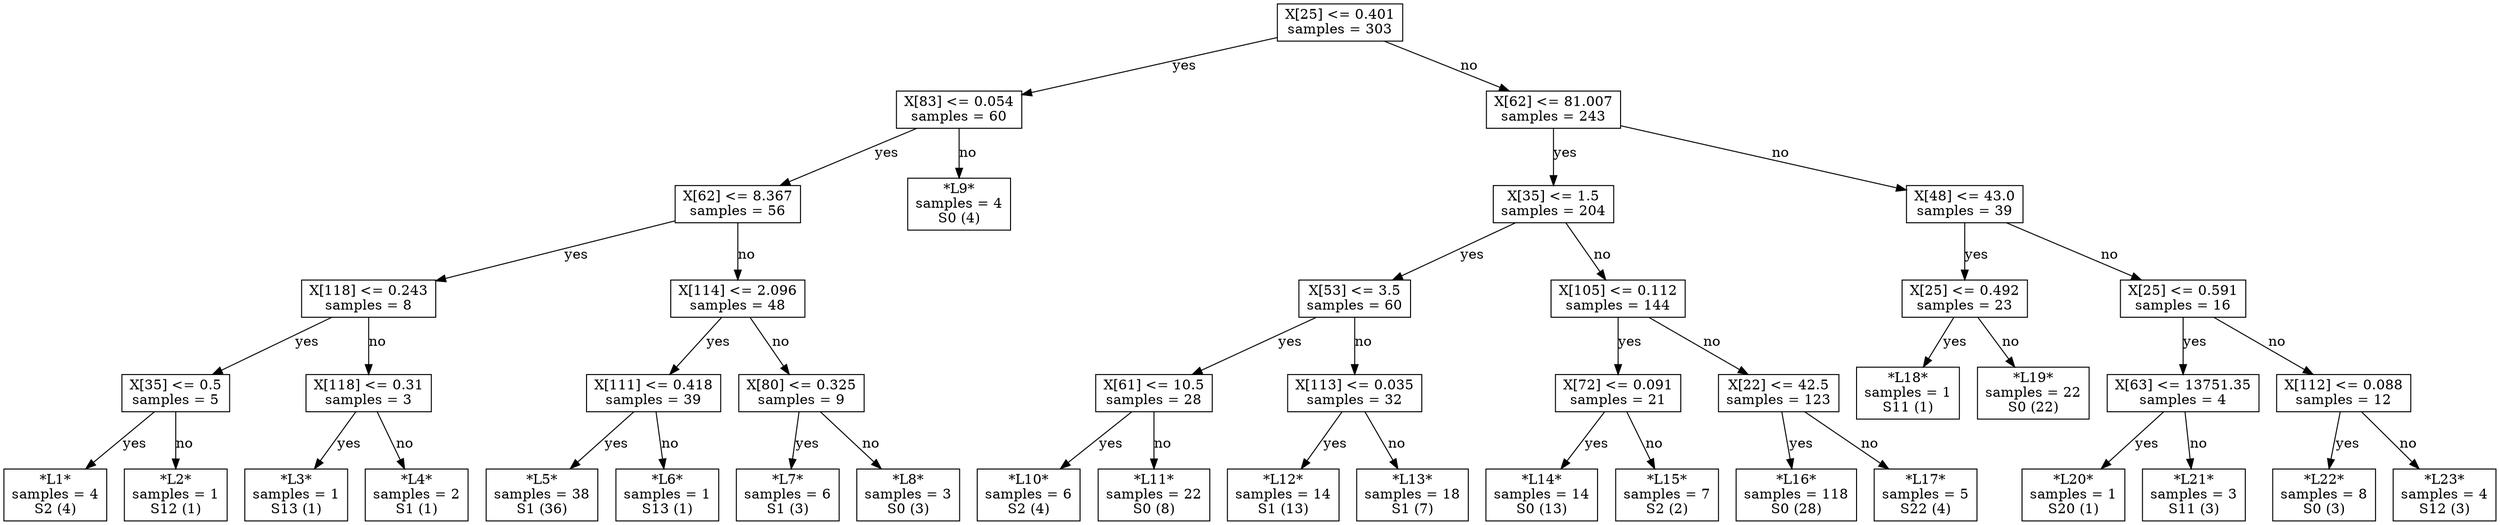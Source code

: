 digraph Tree {
node [shape=box] ;
0 [label="X[25] <= 0.401\nsamples = 303\n"] ;
1 [label="X[83] <= 0.054\nsamples = 60\n"] ;
0 -> 1 [label="yes"];
2 [label="X[62] <= 8.367\nsamples = 56\n"] ;
1 -> 2 [label="yes"];
3 [label="X[118] <= 0.243\nsamples = 8\n"] ;
2 -> 3 [label="yes"];
4 [label="X[35] <= 0.5\nsamples = 5\n"] ;
3 -> 4 [label="yes"];
5 [label="*L1*\nsamples = 4\nS2 (4)\n"] ;
4 -> 5 [label="yes"];
6 [label="*L2*\nsamples = 1\nS12 (1)\n"] ;
4 -> 6 [label="no"];
7 [label="X[118] <= 0.31\nsamples = 3\n"] ;
3 -> 7 [label="no"];
8 [label="*L3*\nsamples = 1\nS13 (1)\n"] ;
7 -> 8 [label="yes"];
9 [label="*L4*\nsamples = 2\nS1 (1)\n"] ;
7 -> 9 [label="no"];
10 [label="X[114] <= 2.096\nsamples = 48\n"] ;
2 -> 10 [label="no"];
11 [label="X[111] <= 0.418\nsamples = 39\n"] ;
10 -> 11 [label="yes"];
12 [label="*L5*\nsamples = 38\nS1 (36)\n"] ;
11 -> 12 [label="yes"];
13 [label="*L6*\nsamples = 1\nS13 (1)\n"] ;
11 -> 13 [label="no"];
14 [label="X[80] <= 0.325\nsamples = 9\n"] ;
10 -> 14 [label="no"];
15 [label="*L7*\nsamples = 6\nS1 (3)\n"] ;
14 -> 15 [label="yes"];
16 [label="*L8*\nsamples = 3\nS0 (3)\n"] ;
14 -> 16 [label="no"];
17 [label="*L9*\nsamples = 4\nS0 (4)\n"] ;
1 -> 17 [label="no"];
18 [label="X[62] <= 81.007\nsamples = 243\n"] ;
0 -> 18 [label="no"];
19 [label="X[35] <= 1.5\nsamples = 204\n"] ;
18 -> 19 [label="yes"];
20 [label="X[53] <= 3.5\nsamples = 60\n"] ;
19 -> 20 [label="yes"];
21 [label="X[61] <= 10.5\nsamples = 28\n"] ;
20 -> 21 [label="yes"];
22 [label="*L10*\nsamples = 6\nS2 (4)\n"] ;
21 -> 22 [label="yes"];
23 [label="*L11*\nsamples = 22\nS0 (8)\n"] ;
21 -> 23 [label="no"];
24 [label="X[113] <= 0.035\nsamples = 32\n"] ;
20 -> 24 [label="no"];
25 [label="*L12*\nsamples = 14\nS1 (13)\n"] ;
24 -> 25 [label="yes"];
26 [label="*L13*\nsamples = 18\nS1 (7)\n"] ;
24 -> 26 [label="no"];
27 [label="X[105] <= 0.112\nsamples = 144\n"] ;
19 -> 27 [label="no"];
28 [label="X[72] <= 0.091\nsamples = 21\n"] ;
27 -> 28 [label="yes"];
29 [label="*L14*\nsamples = 14\nS0 (13)\n"] ;
28 -> 29 [label="yes"];
30 [label="*L15*\nsamples = 7\nS2 (2)\n"] ;
28 -> 30 [label="no"];
31 [label="X[22] <= 42.5\nsamples = 123\n"] ;
27 -> 31 [label="no"];
32 [label="*L16*\nsamples = 118\nS0 (28)\n"] ;
31 -> 32 [label="yes"];
33 [label="*L17*\nsamples = 5\nS22 (4)\n"] ;
31 -> 33 [label="no"];
34 [label="X[48] <= 43.0\nsamples = 39\n"] ;
18 -> 34 [label="no"];
35 [label="X[25] <= 0.492\nsamples = 23\n"] ;
34 -> 35 [label="yes"];
36 [label="*L18*\nsamples = 1\nS11 (1)\n"] ;
35 -> 36 [label="yes"];
37 [label="*L19*\nsamples = 22\nS0 (22)\n"] ;
35 -> 37 [label="no"];
38 [label="X[25] <= 0.591\nsamples = 16\n"] ;
34 -> 38 [label="no"];
39 [label="X[63] <= 13751.35\nsamples = 4\n"] ;
38 -> 39 [label="yes"];
40 [label="*L20*\nsamples = 1\nS20 (1)\n"] ;
39 -> 40 [label="yes"];
41 [label="*L21*\nsamples = 3\nS11 (3)\n"] ;
39 -> 41 [label="no"];
42 [label="X[112] <= 0.088\nsamples = 12\n"] ;
38 -> 42 [label="no"];
43 [label="*L22*\nsamples = 8\nS0 (3)\n"] ;
42 -> 43 [label="yes"];
44 [label="*L23*\nsamples = 4\nS12 (3)\n"] ;
42 -> 44 [label="no"];
}
